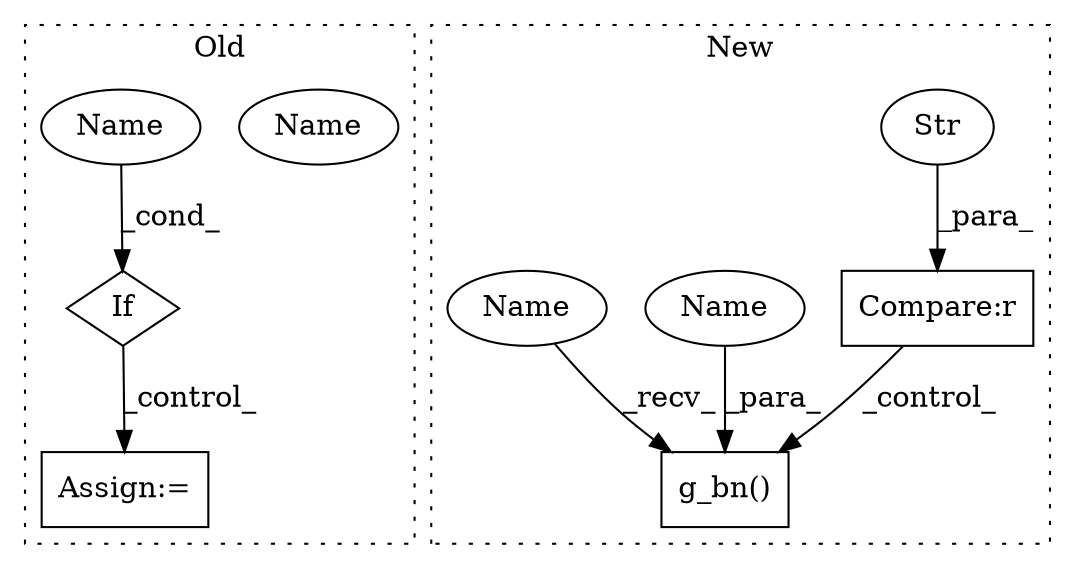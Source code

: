 digraph G {
subgraph cluster0 {
1 [label="If" a="96" s="1645,1663" l="3,14" shape="diamond"];
3 [label="Name" a="87" s="1648" l="15" shape="ellipse"];
4 [label="Assign:=" a="68" s="1689" l="3" shape="box"];
7 [label="Name" a="87" s="1648" l="15" shape="ellipse"];
label = "Old";
style="dotted";
}
subgraph cluster1 {
2 [label="g_bn()" a="75" s="715,760" l="13,1" shape="box"];
5 [label="Compare:r" a="40" s="534" l="19" shape="box"];
6 [label="Str" a="66" s="548" l="5" shape="ellipse"];
8 [label="Name" a="87" s="753" l="7" shape="ellipse"];
9 [label="Name" a="87" s="715" l="7" shape="ellipse"];
label = "New";
style="dotted";
}
1 -> 4 [label="_control_"];
5 -> 2 [label="_control_"];
6 -> 5 [label="_para_"];
7 -> 1 [label="_cond_"];
8 -> 2 [label="_para_"];
9 -> 2 [label="_recv_"];
}